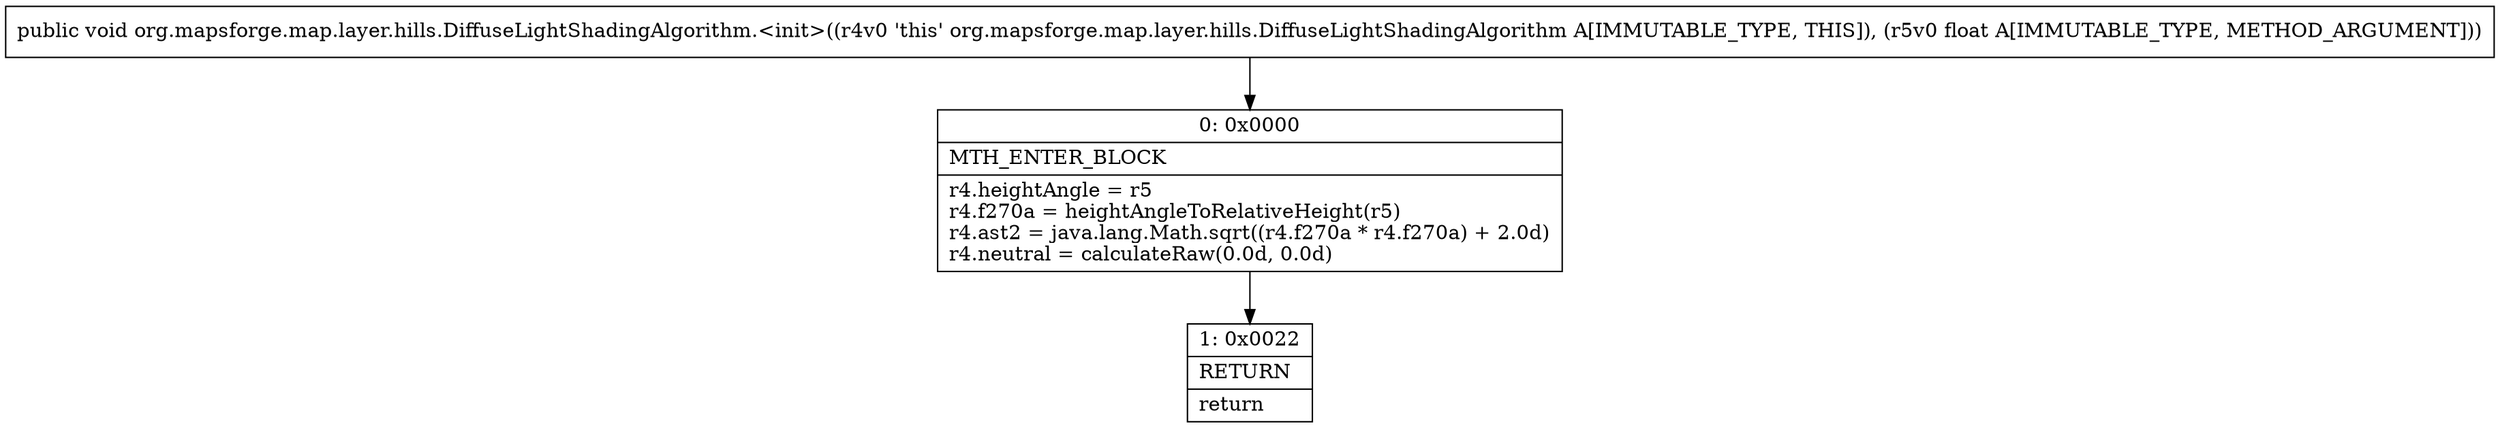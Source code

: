 digraph "CFG fororg.mapsforge.map.layer.hills.DiffuseLightShadingAlgorithm.\<init\>(F)V" {
Node_0 [shape=record,label="{0\:\ 0x0000|MTH_ENTER_BLOCK\l|r4.heightAngle = r5\lr4.f270a = heightAngleToRelativeHeight(r5)\lr4.ast2 = java.lang.Math.sqrt((r4.f270a * r4.f270a) + 2.0d)\lr4.neutral = calculateRaw(0.0d, 0.0d)\l}"];
Node_1 [shape=record,label="{1\:\ 0x0022|RETURN\l|return\l}"];
MethodNode[shape=record,label="{public void org.mapsforge.map.layer.hills.DiffuseLightShadingAlgorithm.\<init\>((r4v0 'this' org.mapsforge.map.layer.hills.DiffuseLightShadingAlgorithm A[IMMUTABLE_TYPE, THIS]), (r5v0 float A[IMMUTABLE_TYPE, METHOD_ARGUMENT])) }"];
MethodNode -> Node_0;
Node_0 -> Node_1;
}

